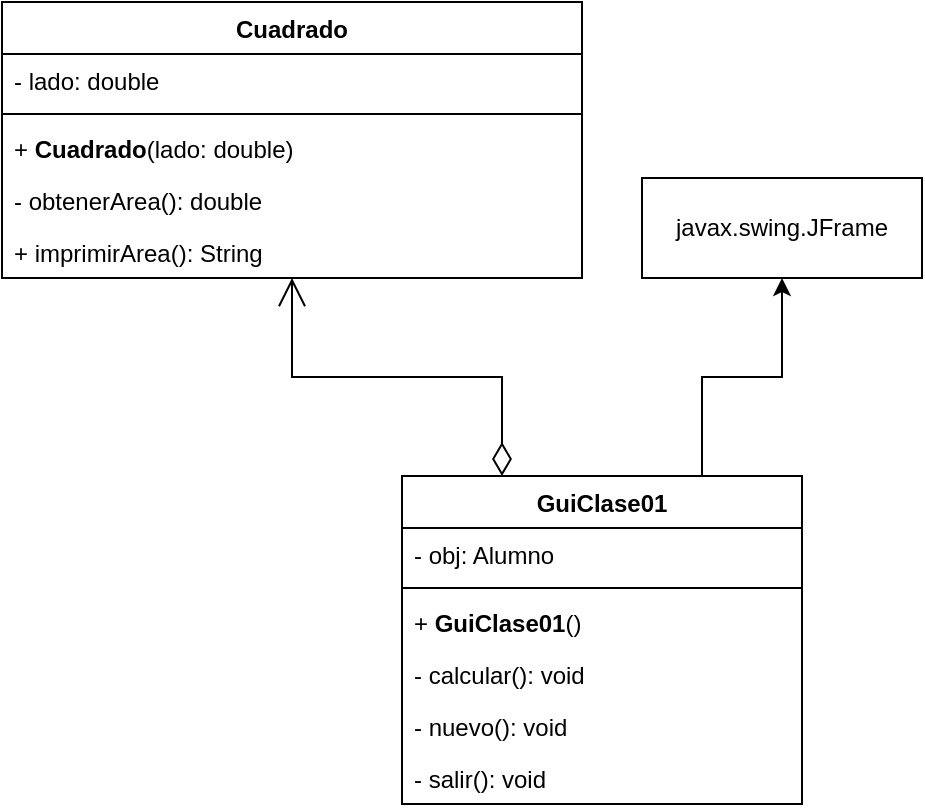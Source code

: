 <mxfile version="26.0.9">
  <diagram name="Página-1" id="AdmhpoDNCIeKzsFwePqF">
    <mxGraphModel dx="1147" dy="1838" grid="1" gridSize="10" guides="1" tooltips="1" connect="1" arrows="1" fold="1" page="1" pageScale="1" pageWidth="827" pageHeight="1169" math="0" shadow="0">
      <root>
        <mxCell id="0" />
        <mxCell id="1" parent="0" />
        <mxCell id="KlOFYcPdfgAgVmODGOsE-1" value="Cuadrado" style="swimlane;fontStyle=1;align=center;verticalAlign=top;childLayout=stackLayout;horizontal=1;startSize=26;horizontalStack=0;resizeParent=1;resizeParentMax=0;resizeLast=0;collapsible=1;marginBottom=0;whiteSpace=wrap;html=1;" parent="1" vertex="1">
          <mxGeometry x="70" y="-190" width="290" height="138" as="geometry" />
        </mxCell>
        <mxCell id="KlOFYcPdfgAgVmODGOsE-2" value="- lado: double" style="text;strokeColor=none;fillColor=none;align=left;verticalAlign=top;spacingLeft=4;spacingRight=4;overflow=hidden;rotatable=0;points=[[0,0.5],[1,0.5]];portConstraint=eastwest;whiteSpace=wrap;html=1;" parent="KlOFYcPdfgAgVmODGOsE-1" vertex="1">
          <mxGeometry y="26" width="290" height="26" as="geometry" />
        </mxCell>
        <mxCell id="KlOFYcPdfgAgVmODGOsE-3" value="" style="line;strokeWidth=1;fillColor=none;align=left;verticalAlign=middle;spacingTop=-1;spacingLeft=3;spacingRight=3;rotatable=0;labelPosition=right;points=[];portConstraint=eastwest;strokeColor=inherit;" parent="KlOFYcPdfgAgVmODGOsE-1" vertex="1">
          <mxGeometry y="52" width="290" height="8" as="geometry" />
        </mxCell>
        <mxCell id="KlOFYcPdfgAgVmODGOsE-4" value="+&amp;nbsp;&lt;span style=&quot;font-weight: 700; text-align: center;&quot;&gt;Cuadrado&lt;/span&gt;(lado: double)" style="text;strokeColor=none;fillColor=none;align=left;verticalAlign=top;spacingLeft=4;spacingRight=4;overflow=hidden;rotatable=0;points=[[0,0.5],[1,0.5]];portConstraint=eastwest;whiteSpace=wrap;html=1;" parent="KlOFYcPdfgAgVmODGOsE-1" vertex="1">
          <mxGeometry y="60" width="290" height="26" as="geometry" />
        </mxCell>
        <mxCell id="KlOFYcPdfgAgVmODGOsE-6" value="- obtenerArea(): double" style="text;strokeColor=none;fillColor=none;align=left;verticalAlign=top;spacingLeft=4;spacingRight=4;overflow=hidden;rotatable=0;points=[[0,0.5],[1,0.5]];portConstraint=eastwest;whiteSpace=wrap;html=1;" parent="KlOFYcPdfgAgVmODGOsE-1" vertex="1">
          <mxGeometry y="86" width="290" height="26" as="geometry" />
        </mxCell>
        <mxCell id="KlOFYcPdfgAgVmODGOsE-7" value="+&amp;nbsp;imprimirArea(): String" style="text;strokeColor=none;fillColor=none;align=left;verticalAlign=top;spacingLeft=4;spacingRight=4;overflow=hidden;rotatable=0;points=[[0,0.5],[1,0.5]];portConstraint=eastwest;whiteSpace=wrap;html=1;" parent="KlOFYcPdfgAgVmODGOsE-1" vertex="1">
          <mxGeometry y="112" width="290" height="26" as="geometry" />
        </mxCell>
        <mxCell id="KlOFYcPdfgAgVmODGOsE-18" style="edgeStyle=orthogonalEdgeStyle;rounded=0;orthogonalLoop=1;jettySize=auto;html=1;entryX=0.5;entryY=1;entryDx=0;entryDy=0;exitX=0.75;exitY=0;exitDx=0;exitDy=0;" parent="1" source="KlOFYcPdfgAgVmODGOsE-8" target="KlOFYcPdfgAgVmODGOsE-14" edge="1">
          <mxGeometry relative="1" as="geometry" />
        </mxCell>
        <mxCell id="KlOFYcPdfgAgVmODGOsE-8" value="GuiClase01" style="swimlane;fontStyle=1;align=center;verticalAlign=top;childLayout=stackLayout;horizontal=1;startSize=26;horizontalStack=0;resizeParent=1;resizeParentMax=0;resizeLast=0;collapsible=1;marginBottom=0;whiteSpace=wrap;html=1;" parent="1" vertex="1">
          <mxGeometry x="270" y="47" width="200" height="164" as="geometry" />
        </mxCell>
        <mxCell id="KlOFYcPdfgAgVmODGOsE-9" value="- obj: Alumno" style="text;strokeColor=none;fillColor=none;align=left;verticalAlign=top;spacingLeft=4;spacingRight=4;overflow=hidden;rotatable=0;points=[[0,0.5],[1,0.5]];portConstraint=eastwest;whiteSpace=wrap;html=1;" parent="KlOFYcPdfgAgVmODGOsE-8" vertex="1">
          <mxGeometry y="26" width="200" height="26" as="geometry" />
        </mxCell>
        <mxCell id="KlOFYcPdfgAgVmODGOsE-10" value="" style="line;strokeWidth=1;fillColor=none;align=left;verticalAlign=middle;spacingTop=-1;spacingLeft=3;spacingRight=3;rotatable=0;labelPosition=right;points=[];portConstraint=eastwest;strokeColor=inherit;" parent="KlOFYcPdfgAgVmODGOsE-8" vertex="1">
          <mxGeometry y="52" width="200" height="8" as="geometry" />
        </mxCell>
        <mxCell id="KlOFYcPdfgAgVmODGOsE-11" value="+&amp;nbsp;&lt;span style=&quot;font-weight: 700; text-align: center;&quot;&gt;GuiClase01&lt;/span&gt;()" style="text;strokeColor=none;fillColor=none;align=left;verticalAlign=top;spacingLeft=4;spacingRight=4;overflow=hidden;rotatable=0;points=[[0,0.5],[1,0.5]];portConstraint=eastwest;whiteSpace=wrap;html=1;" parent="KlOFYcPdfgAgVmODGOsE-8" vertex="1">
          <mxGeometry y="60" width="200" height="26" as="geometry" />
        </mxCell>
        <mxCell id="KlOFYcPdfgAgVmODGOsE-12" value="- calcular(): void" style="text;strokeColor=none;fillColor=none;align=left;verticalAlign=top;spacingLeft=4;spacingRight=4;overflow=hidden;rotatable=0;points=[[0,0.5],[1,0.5]];portConstraint=eastwest;whiteSpace=wrap;html=1;" parent="KlOFYcPdfgAgVmODGOsE-8" vertex="1">
          <mxGeometry y="86" width="200" height="26" as="geometry" />
        </mxCell>
        <mxCell id="KlOFYcPdfgAgVmODGOsE-39" value="- nuevo(): void" style="text;strokeColor=none;fillColor=none;align=left;verticalAlign=top;spacingLeft=4;spacingRight=4;overflow=hidden;rotatable=0;points=[[0,0.5],[1,0.5]];portConstraint=eastwest;whiteSpace=wrap;html=1;" parent="KlOFYcPdfgAgVmODGOsE-8" vertex="1">
          <mxGeometry y="112" width="200" height="26" as="geometry" />
        </mxCell>
        <mxCell id="KlOFYcPdfgAgVmODGOsE-40" value="- salir(): void" style="text;strokeColor=none;fillColor=none;align=left;verticalAlign=top;spacingLeft=4;spacingRight=4;overflow=hidden;rotatable=0;points=[[0,0.5],[1,0.5]];portConstraint=eastwest;whiteSpace=wrap;html=1;" parent="KlOFYcPdfgAgVmODGOsE-8" vertex="1">
          <mxGeometry y="138" width="200" height="26" as="geometry" />
        </mxCell>
        <mxCell id="KlOFYcPdfgAgVmODGOsE-14" value="javax.swing.JFrame" style="html=1;whiteSpace=wrap;" parent="1" vertex="1">
          <mxGeometry x="390" y="-102" width="140" height="50" as="geometry" />
        </mxCell>
        <mxCell id="KlOFYcPdfgAgVmODGOsE-19" value="" style="endArrow=open;html=1;endSize=12;startArrow=diamondThin;startSize=14;startFill=0;edgeStyle=orthogonalEdgeStyle;align=left;verticalAlign=bottom;rounded=0;entryX=0.5;entryY=1;entryDx=0;entryDy=0;exitX=0.25;exitY=0;exitDx=0;exitDy=0;" parent="1" source="KlOFYcPdfgAgVmODGOsE-8" target="KlOFYcPdfgAgVmODGOsE-1" edge="1">
          <mxGeometry x="-1" y="3" relative="1" as="geometry">
            <mxPoint x="130" y="-20" as="sourcePoint" />
            <mxPoint x="290" y="-20" as="targetPoint" />
          </mxGeometry>
        </mxCell>
      </root>
    </mxGraphModel>
  </diagram>
</mxfile>
